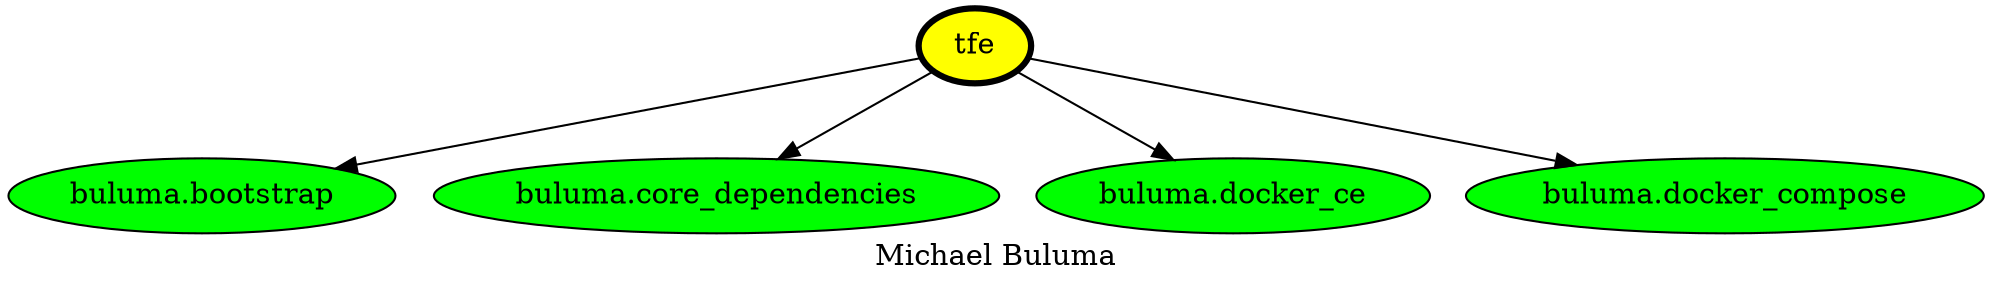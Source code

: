 digraph PhiloDilemma {
  label = "Michael Buluma" ;
  overlap=false
  {
    "tfe" [fillcolor=yellow style=filled penwidth=3]
    "buluma.bootstrap" [fillcolor=green style=filled]
    "buluma.core_dependencies" [fillcolor=green style=filled]
    "buluma.docker_ce" [fillcolor=green style=filled]
    "buluma.docker_compose" [fillcolor=green style=filled]
  }
  "tfe" -> "buluma.bootstrap"
  "tfe" -> "buluma.core_dependencies"
  "tfe" -> "buluma.docker_ce"
  "tfe" -> "buluma.docker_compose"
}
